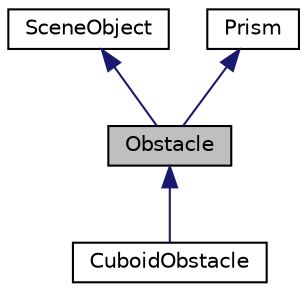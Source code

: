 digraph "Obstacle"
{
  edge [fontname="Helvetica",fontsize="10",labelfontname="Helvetica",labelfontsize="10"];
  node [fontname="Helvetica",fontsize="10",shape=record];
  Node0 [label="Obstacle",height=0.2,width=0.4,color="black", fillcolor="grey75", style="filled", fontcolor="black"];
  Node1 -> Node0 [dir="back",color="midnightblue",fontsize="10",style="solid",fontname="Helvetica"];
  Node1 [label="SceneObject",height=0.2,width=0.4,color="black", fillcolor="white", style="filled",URL="$class_scene_object.html",tooltip="Klasa definiuje pojęcie objektu sceny. "];
  Node2 -> Node0 [dir="back",color="midnightblue",fontsize="10",style="solid",fontname="Helvetica"];
  Node2 [label="Prism",height=0.2,width=0.4,color="black", fillcolor="white", style="filled",URL="$class_prism.html",tooltip="Klasa definiuje pojęcie Graniastosłupa. "];
  Node0 -> Node3 [dir="back",color="midnightblue",fontsize="10",style="solid",fontname="Helvetica"];
  Node3 [label="CuboidObstacle",height=0.2,width=0.4,color="black", fillcolor="white", style="filled",URL="$class_cuboid_obstacle.html",tooltip="Klasa definiuje pojęcie przeszkody prostopadłościennej. "];
}
